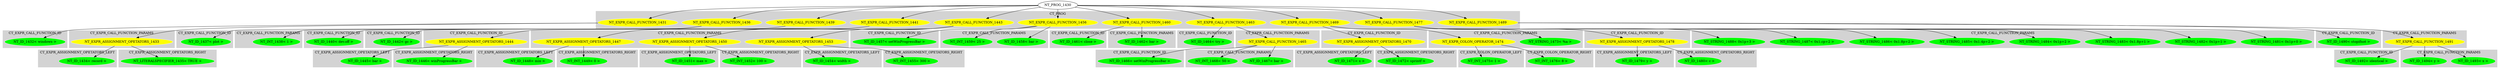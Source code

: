 digraph {

subgraph cluster0 {
 node [style=filled,color=white];
 style=filled;
 color=lightgrey;
 label = "CT_PROG";

"NT_EXPR_CALL_FUNCTION_1431"
 [fillcolor = yellow]
"NT_EXPR_CALL_FUNCTION_1436"
 [fillcolor = yellow]
"NT_EXPR_CALL_FUNCTION_1439"
 [fillcolor = yellow]
"NT_EXPR_CALL_FUNCTION_1441"
 [fillcolor = yellow]
"NT_EXPR_CALL_FUNCTION_1443"
 [fillcolor = yellow]
"NT_EXPR_CALL_FUNCTION_1456"
 [fillcolor = yellow]
"NT_EXPR_CALL_FUNCTION_1460"
 [fillcolor = yellow]
"NT_EXPR_CALL_FUNCTION_1463"
 [fillcolor = yellow]
"NT_EXPR_CALL_FUNCTION_1469"
 [fillcolor = yellow]
"NT_EXPR_CALL_FUNCTION_1477"
 [fillcolor = yellow]
"NT_EXPR_CALL_FUNCTION_1489"
 [fillcolor = yellow]
}
"NT_PROG_1430"->"NT_EXPR_CALL_FUNCTION_1431"
subgraph cluster1 {
 node [style=filled,color=white];
 style=filled;
 color=lightgrey;
 label = "CT_EXPR_CALL_FUNCTION_ID";

"NT_ID_1432< windows >"
 [fillcolor = green]
}
subgraph cluster2 {
 node [style=filled,color=white];
 style=filled;
 color=lightgrey;
 label = "CT_EXPR_CALL_FUNCTION_PARAMS";

"NT_EXPR_ASSIGNMENT_OPETATORS_1433"
 [fillcolor = yellow]
}
"NT_EXPR_CALL_FUNCTION_1431"->"NT_ID_1432< windows >"
"NT_EXPR_CALL_FUNCTION_1431"->"NT_EXPR_ASSIGNMENT_OPETATORS_1433"
subgraph cluster3 {
 node [style=filled,color=white];
 style=filled;
 color=lightgrey;
 label = "CT_EXPR_ASSIGNMENT_OPETATORS_LEFT";

"NT_ID_1434< record >"
 [fillcolor = green]
}
subgraph cluster4 {
 node [style=filled,color=white];
 style=filled;
 color=lightgrey;
 label = "CT_EXPR_ASSIGNMENT_OPETATORS_RIGHT";

"NT_LITERALSPECIFIER_1435< TRUE >"
 [fillcolor = green]
}
"NT_EXPR_ASSIGNMENT_OPETATORS_1433"->"NT_ID_1434< record >"
"NT_EXPR_ASSIGNMENT_OPETATORS_1433"->"NT_LITERALSPECIFIER_1435< TRUE >"
"NT_PROG_1430"->"NT_EXPR_CALL_FUNCTION_1436"
subgraph cluster5 {
 node [style=filled,color=white];
 style=filled;
 color=lightgrey;
 label = "CT_EXPR_CALL_FUNCTION_ID";

"NT_ID_1437< plot >"
 [fillcolor = green]
}
subgraph cluster6 {
 node [style=filled,color=white];
 style=filled;
 color=lightgrey;
 label = "CT_EXPR_CALL_FUNCTION_PARAMS";

"NT_INT_1438< 1 >"
 [fillcolor = green]
}
"NT_EXPR_CALL_FUNCTION_1436"->"NT_ID_1437< plot >"
"NT_EXPR_CALL_FUNCTION_1436"->"NT_INT_1438< 1 >"
"NT_PROG_1430"->"NT_EXPR_CALL_FUNCTION_1439"
subgraph cluster7 {
 node [style=filled,color=white];
 style=filled;
 color=lightgrey;
 label = "CT_EXPR_CALL_FUNCTION_ID";

"NT_ID_1440< dev.off >"
 [fillcolor = green]
}
"NT_EXPR_CALL_FUNCTION_1439"->"NT_ID_1440< dev.off >"
"NT_PROG_1430"->"NT_EXPR_CALL_FUNCTION_1441"
subgraph cluster8 {
 node [style=filled,color=white];
 style=filled;
 color=lightgrey;
 label = "CT_EXPR_CALL_FUNCTION_ID";

"NT_ID_1442< gc >"
 [fillcolor = green]
}
"NT_EXPR_CALL_FUNCTION_1441"->"NT_ID_1442< gc >"
"NT_PROG_1430"->"NT_EXPR_CALL_FUNCTION_1443"
subgraph cluster9 {
 node [style=filled,color=white];
 style=filled;
 color=lightgrey;
 label = "CT_EXPR_CALL_FUNCTION_ID";

"NT_EXPR_ASSIGNMENT_OPETATORS_1444"
 [fillcolor = yellow]
}
subgraph cluster10 {
 node [style=filled,color=white];
 style=filled;
 color=lightgrey;
 label = "CT_EXPR_CALL_FUNCTION_PARAMS";

"NT_EXPR_ASSIGNMENT_OPETATORS_1447"
 [fillcolor = yellow]
"NT_EXPR_ASSIGNMENT_OPETATORS_1450"
 [fillcolor = yellow]
"NT_EXPR_ASSIGNMENT_OPETATORS_1453"
 [fillcolor = yellow]
}
"NT_EXPR_CALL_FUNCTION_1443"->"NT_EXPR_ASSIGNMENT_OPETATORS_1444"
subgraph cluster11 {
 node [style=filled,color=white];
 style=filled;
 color=lightgrey;
 label = "CT_EXPR_ASSIGNMENT_OPETATORS_LEFT";

"NT_ID_1445< bar >"
 [fillcolor = green]
}
subgraph cluster12 {
 node [style=filled,color=white];
 style=filled;
 color=lightgrey;
 label = "CT_EXPR_ASSIGNMENT_OPETATORS_RIGHT";

"NT_ID_1446< winProgressBar >"
 [fillcolor = green]
}
"NT_EXPR_ASSIGNMENT_OPETATORS_1444"->"NT_ID_1445< bar >"
"NT_EXPR_ASSIGNMENT_OPETATORS_1444"->"NT_ID_1446< winProgressBar >"
"NT_EXPR_CALL_FUNCTION_1443"->"NT_EXPR_ASSIGNMENT_OPETATORS_1447"
subgraph cluster13 {
 node [style=filled,color=white];
 style=filled;
 color=lightgrey;
 label = "CT_EXPR_ASSIGNMENT_OPETATORS_LEFT";

"NT_ID_1448< min >"
 [fillcolor = green]
}
subgraph cluster14 {
 node [style=filled,color=white];
 style=filled;
 color=lightgrey;
 label = "CT_EXPR_ASSIGNMENT_OPETATORS_RIGHT";

"NT_INT_1449< 0 >"
 [fillcolor = green]
}
"NT_EXPR_ASSIGNMENT_OPETATORS_1447"->"NT_ID_1448< min >"
"NT_EXPR_ASSIGNMENT_OPETATORS_1447"->"NT_INT_1449< 0 >"
"NT_EXPR_CALL_FUNCTION_1443"->"NT_EXPR_ASSIGNMENT_OPETATORS_1450"
subgraph cluster15 {
 node [style=filled,color=white];
 style=filled;
 color=lightgrey;
 label = "CT_EXPR_ASSIGNMENT_OPETATORS_LEFT";

"NT_ID_1451< max >"
 [fillcolor = green]
}
subgraph cluster16 {
 node [style=filled,color=white];
 style=filled;
 color=lightgrey;
 label = "CT_EXPR_ASSIGNMENT_OPETATORS_RIGHT";

"NT_INT_1452< 100 >"
 [fillcolor = green]
}
"NT_EXPR_ASSIGNMENT_OPETATORS_1450"->"NT_ID_1451< max >"
"NT_EXPR_ASSIGNMENT_OPETATORS_1450"->"NT_INT_1452< 100 >"
"NT_EXPR_CALL_FUNCTION_1443"->"NT_EXPR_ASSIGNMENT_OPETATORS_1453"
subgraph cluster17 {
 node [style=filled,color=white];
 style=filled;
 color=lightgrey;
 label = "CT_EXPR_ASSIGNMENT_OPETATORS_LEFT";

"NT_ID_1454< width >"
 [fillcolor = green]
}
subgraph cluster18 {
 node [style=filled,color=white];
 style=filled;
 color=lightgrey;
 label = "CT_EXPR_ASSIGNMENT_OPETATORS_RIGHT";

"NT_INT_1455< 300 >"
 [fillcolor = green]
}
"NT_EXPR_ASSIGNMENT_OPETATORS_1453"->"NT_ID_1454< width >"
"NT_EXPR_ASSIGNMENT_OPETATORS_1453"->"NT_INT_1455< 300 >"
"NT_PROG_1430"->"NT_EXPR_CALL_FUNCTION_1456"
subgraph cluster19 {
 node [style=filled,color=white];
 style=filled;
 color=lightgrey;
 label = "CT_EXPR_CALL_FUNCTION_ID";

"NT_ID_1457< setWinProgressBar >"
 [fillcolor = green]
}
subgraph cluster20 {
 node [style=filled,color=white];
 style=filled;
 color=lightgrey;
 label = "CT_EXPR_CALL_FUNCTION_PARAMS";

"NT_ID_1458< bar >"
 [fillcolor = green]
"NT_INT_1459< 25 >"
 [fillcolor = green]
}
"NT_EXPR_CALL_FUNCTION_1456"->"NT_ID_1457< setWinProgressBar >"
"NT_EXPR_CALL_FUNCTION_1456"->"NT_ID_1458< bar >"
"NT_EXPR_CALL_FUNCTION_1456"->"NT_INT_1459< 25 >"
"NT_PROG_1430"->"NT_EXPR_CALL_FUNCTION_1460"
subgraph cluster21 {
 node [style=filled,color=white];
 style=filled;
 color=lightgrey;
 label = "CT_EXPR_CALL_FUNCTION_ID";

"NT_ID_1461< close >"
 [fillcolor = green]
}
subgraph cluster22 {
 node [style=filled,color=white];
 style=filled;
 color=lightgrey;
 label = "CT_EXPR_CALL_FUNCTION_PARAMS";

"NT_ID_1462< bar >"
 [fillcolor = green]
}
"NT_EXPR_CALL_FUNCTION_1460"->"NT_ID_1461< close >"
"NT_EXPR_CALL_FUNCTION_1460"->"NT_ID_1462< bar >"
"NT_PROG_1430"->"NT_EXPR_CALL_FUNCTION_1463"
subgraph cluster23 {
 node [style=filled,color=white];
 style=filled;
 color=lightgrey;
 label = "CT_EXPR_CALL_FUNCTION_ID";

"NT_ID_1464< try >"
 [fillcolor = green]
}
subgraph cluster24 {
 node [style=filled,color=white];
 style=filled;
 color=lightgrey;
 label = "CT_EXPR_CALL_FUNCTION_PARAMS";

"NT_EXPR_CALL_FUNCTION_1465"
 [fillcolor = yellow]
}
"NT_EXPR_CALL_FUNCTION_1463"->"NT_ID_1464< try >"
"NT_EXPR_CALL_FUNCTION_1463"->"NT_EXPR_CALL_FUNCTION_1465"
subgraph cluster25 {
 node [style=filled,color=white];
 style=filled;
 color=lightgrey;
 label = "CT_EXPR_CALL_FUNCTION_ID";

"NT_ID_1466< setWinProgressBar >"
 [fillcolor = green]
}
subgraph cluster26 {
 node [style=filled,color=white];
 style=filled;
 color=lightgrey;
 label = "CT_EXPR_CALL_FUNCTION_PARAMS";

"NT_ID_1467< bar >"
 [fillcolor = green]
"NT_INT_1468< 50 >"
 [fillcolor = green]
}
"NT_EXPR_CALL_FUNCTION_1465"->"NT_ID_1466< setWinProgressBar >"
"NT_EXPR_CALL_FUNCTION_1465"->"NT_ID_1467< bar >"
"NT_EXPR_CALL_FUNCTION_1465"->"NT_INT_1468< 50 >"
"NT_PROG_1430"->"NT_EXPR_CALL_FUNCTION_1469"
subgraph cluster27 {
 node [style=filled,color=white];
 style=filled;
 color=lightgrey;
 label = "CT_EXPR_CALL_FUNCTION_ID";

"NT_EXPR_ASSIGNMENT_OPETATORS_1470"
 [fillcolor = yellow]
}
subgraph cluster28 {
 node [style=filled,color=white];
 style=filled;
 color=lightgrey;
 label = "CT_EXPR_CALL_FUNCTION_PARAMS";

"NT_STRING_1473< %a >"
 [fillcolor = green]
"NT_EXPR_COLON_OPERATOR_1474"
 [fillcolor = yellow]
}
"NT_EXPR_CALL_FUNCTION_1469"->"NT_EXPR_ASSIGNMENT_OPETATORS_1470"
subgraph cluster29 {
 node [style=filled,color=white];
 style=filled;
 color=lightgrey;
 label = "CT_EXPR_ASSIGNMENT_OPETATORS_LEFT";

"NT_ID_1471< x >"
 [fillcolor = green]
}
subgraph cluster30 {
 node [style=filled,color=white];
 style=filled;
 color=lightgrey;
 label = "CT_EXPR_ASSIGNMENT_OPETATORS_RIGHT";

"NT_ID_1472< sprintf >"
 [fillcolor = green]
}
"NT_EXPR_ASSIGNMENT_OPETATORS_1470"->"NT_ID_1471< x >"
"NT_EXPR_ASSIGNMENT_OPETATORS_1470"->"NT_ID_1472< sprintf >"
"NT_EXPR_CALL_FUNCTION_1469"->"NT_STRING_1473< %a >"
"NT_EXPR_CALL_FUNCTION_1469"->"NT_EXPR_COLON_OPERATOR_1474"
subgraph cluster31 {
 node [style=filled,color=white];
 style=filled;
 color=lightgrey;
 label = "CT_EXPR_COLON_OPERATOR_LEFT";

"NT_INT_1475< 1 >"
 [fillcolor = green]
}
subgraph cluster32 {
 node [style=filled,color=white];
 style=filled;
 color=lightgrey;
 label = "CT_EXPR_COLON_OPERATOR_RIGHT";

"NT_INT_1476< 8 >"
 [fillcolor = green]
}
"NT_EXPR_COLON_OPERATOR_1474"->"NT_INT_1475< 1 >"
"NT_EXPR_COLON_OPERATOR_1474"->"NT_INT_1476< 8 >"
"NT_PROG_1430"->"NT_EXPR_CALL_FUNCTION_1477"
subgraph cluster33 {
 node [style=filled,color=white];
 style=filled;
 color=lightgrey;
 label = "CT_EXPR_CALL_FUNCTION_ID";

"NT_EXPR_ASSIGNMENT_OPETATORS_1478"
 [fillcolor = yellow]
}
subgraph cluster34 {
 node [style=filled,color=white];
 style=filled;
 color=lightgrey;
 label = "CT_EXPR_CALL_FUNCTION_PARAMS";

"NT_STRING_1481< 0x1p+0 >"
 [fillcolor = green]
"NT_STRING_1482< 0x1p+1 >"
 [fillcolor = green]
"NT_STRING_1483< 0x1.8p+1 >"
 [fillcolor = green]
"NT_STRING_1484< 0x1p+2 >"
 [fillcolor = green]
"NT_STRING_1485< 0x1.4p+2 >"
 [fillcolor = green]
"NT_STRING_1486< 0x1.8p+2 >"
 [fillcolor = green]
"NT_STRING_1487< 0x1.cp+2 >"
 [fillcolor = green]
"NT_STRING_1488< 0x1p+3 >"
 [fillcolor = green]
}
"NT_EXPR_CALL_FUNCTION_1477"->"NT_EXPR_ASSIGNMENT_OPETATORS_1478"
subgraph cluster35 {
 node [style=filled,color=white];
 style=filled;
 color=lightgrey;
 label = "CT_EXPR_ASSIGNMENT_OPETATORS_LEFT";

"NT_ID_1479< y >"
 [fillcolor = green]
}
subgraph cluster36 {
 node [style=filled,color=white];
 style=filled;
 color=lightgrey;
 label = "CT_EXPR_ASSIGNMENT_OPETATORS_RIGHT";

"NT_ID_1480< c >"
 [fillcolor = green]
}
"NT_EXPR_ASSIGNMENT_OPETATORS_1478"->"NT_ID_1479< y >"
"NT_EXPR_ASSIGNMENT_OPETATORS_1478"->"NT_ID_1480< c >"
"NT_EXPR_CALL_FUNCTION_1477"->"NT_STRING_1481< 0x1p+0 >"
"NT_EXPR_CALL_FUNCTION_1477"->"NT_STRING_1482< 0x1p+1 >"
"NT_EXPR_CALL_FUNCTION_1477"->"NT_STRING_1483< 0x1.8p+1 >"
"NT_EXPR_CALL_FUNCTION_1477"->"NT_STRING_1484< 0x1p+2 >"
"NT_EXPR_CALL_FUNCTION_1477"->"NT_STRING_1485< 0x1.4p+2 >"
"NT_EXPR_CALL_FUNCTION_1477"->"NT_STRING_1486< 0x1.8p+2 >"
"NT_EXPR_CALL_FUNCTION_1477"->"NT_STRING_1487< 0x1.cp+2 >"
"NT_EXPR_CALL_FUNCTION_1477"->"NT_STRING_1488< 0x1p+3 >"
"NT_PROG_1430"->"NT_EXPR_CALL_FUNCTION_1489"
subgraph cluster37 {
 node [style=filled,color=white];
 style=filled;
 color=lightgrey;
 label = "CT_EXPR_CALL_FUNCTION_ID";

"NT_ID_1490< stopifnot >"
 [fillcolor = green]
}
subgraph cluster38 {
 node [style=filled,color=white];
 style=filled;
 color=lightgrey;
 label = "CT_EXPR_CALL_FUNCTION_PARAMS";

"NT_EXPR_CALL_FUNCTION_1491"
 [fillcolor = yellow]
}
"NT_EXPR_CALL_FUNCTION_1489"->"NT_ID_1490< stopifnot >"
"NT_EXPR_CALL_FUNCTION_1489"->"NT_EXPR_CALL_FUNCTION_1491"
subgraph cluster39 {
 node [style=filled,color=white];
 style=filled;
 color=lightgrey;
 label = "CT_EXPR_CALL_FUNCTION_ID";

"NT_ID_1492< identical >"
 [fillcolor = green]
}
subgraph cluster40 {
 node [style=filled,color=white];
 style=filled;
 color=lightgrey;
 label = "CT_EXPR_CALL_FUNCTION_PARAMS";

"NT_ID_1493< x >"
 [fillcolor = green]
"NT_ID_1494< y >"
 [fillcolor = green]
}
"NT_EXPR_CALL_FUNCTION_1491"->"NT_ID_1492< identical >"
"NT_EXPR_CALL_FUNCTION_1491"->"NT_ID_1493< x >"
"NT_EXPR_CALL_FUNCTION_1491"->"NT_ID_1494< y >"
}
